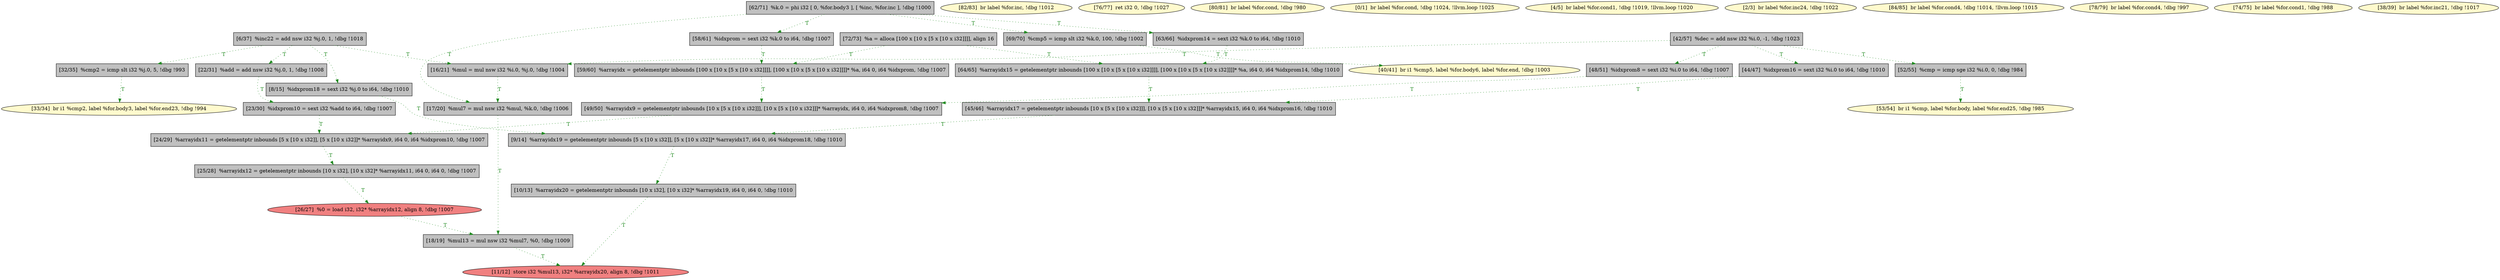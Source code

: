 
digraph G {


node140 [fillcolor=grey,label="[25/28]  %arrayidx12 = getelementptr inbounds [10 x i32], [10 x i32]* %arrayidx11, i64 0, i64 0, !dbg !1007",shape=rectangle,style=filled ]
node139 [fillcolor=grey,label="[23/30]  %idxprom10 = sext i32 %add to i64, !dbg !1007",shape=rectangle,style=filled ]
node137 [fillcolor=grey,label="[59/60]  %arrayidx = getelementptr inbounds [100 x [10 x [5 x [10 x i32]]]], [100 x [10 x [5 x [10 x i32]]]]* %a, i64 0, i64 %idxprom, !dbg !1007",shape=rectangle,style=filled ]
node116 [fillcolor=grey,label="[58/61]  %idxprom = sext i32 %k.0 to i64, !dbg !1007",shape=rectangle,style=filled ]
node133 [fillcolor=lemonchiffon,label="[40/41]  br i1 %cmp5, label %for.body6, label %for.end, !dbg !1003",shape=ellipse,style=filled ]
node115 [fillcolor=grey,label="[64/65]  %arrayidx15 = getelementptr inbounds [100 x [10 x [5 x [10 x i32]]]], [100 x [10 x [5 x [10 x i32]]]]* %a, i64 0, i64 %idxprom14, !dbg !1010",shape=rectangle,style=filled ]
node114 [fillcolor=lemonchiffon,label="[53/54]  br i1 %cmp, label %for.body, label %for.end25, !dbg !985",shape=ellipse,style=filled ]
node109 [fillcolor=lemonchiffon,label="[82/83]  br label %for.inc, !dbg !1012",shape=ellipse,style=filled ]
node113 [fillcolor=grey,label="[22/31]  %add = add nsw i32 %j.0, 1, !dbg !1008",shape=rectangle,style=filled ]
node106 [fillcolor=grey,label="[24/29]  %arrayidx11 = getelementptr inbounds [5 x [10 x i32]], [5 x [10 x i32]]* %arrayidx9, i64 0, i64 %idxprom10, !dbg !1007",shape=rectangle,style=filled ]
node112 [fillcolor=grey,label="[17/20]  %mul7 = mul nsw i32 %mul, %k.0, !dbg !1006",shape=rectangle,style=filled ]
node103 [fillcolor=lemonchiffon,label="[76/77]  ret i32 0, !dbg !1027",shape=ellipse,style=filled ]
node121 [fillcolor=grey,label="[63/66]  %idxprom14 = sext i32 %k.0 to i64, !dbg !1010",shape=rectangle,style=filled ]
node111 [fillcolor=grey,label="[62/71]  %k.0 = phi i32 [ 0, %for.body3 ], [ %inc, %for.inc ], !dbg !1000",shape=rectangle,style=filled ]
node107 [fillcolor=lemonchiffon,label="[80/81]  br label %for.cond, !dbg !980",shape=ellipse,style=filled ]
node108 [fillcolor=grey,label="[8/15]  %idxprom18 = sext i32 %j.0 to i64, !dbg !1010",shape=rectangle,style=filled ]
node102 [fillcolor=grey,label="[18/19]  %mul13 = mul nsw i32 %mul7, %0, !dbg !1009",shape=rectangle,style=filled ]
node126 [fillcolor=grey,label="[45/46]  %arrayidx17 = getelementptr inbounds [10 x [5 x [10 x i32]]], [10 x [5 x [10 x i32]]]* %arrayidx15, i64 0, i64 %idxprom16, !dbg !1010",shape=rectangle,style=filled ]
node110 [fillcolor=grey,label="[72/73]  %a = alloca [100 x [10 x [5 x [10 x i32]]]], align 16",shape=rectangle,style=filled ]
node135 [fillcolor=grey,label="[6/37]  %inc22 = add nsw i32 %j.0, 1, !dbg !1018",shape=rectangle,style=filled ]
node101 [fillcolor=grey,label="[9/14]  %arrayidx19 = getelementptr inbounds [5 x [10 x i32]], [5 x [10 x i32]]* %arrayidx17, i64 0, i64 %idxprom18, !dbg !1010",shape=rectangle,style=filled ]
node105 [fillcolor=lemonchiffon,label="[0/1]  br label %for.cond, !dbg !1024, !llvm.loop !1025",shape=ellipse,style=filled ]
node131 [fillcolor=grey,label="[49/50]  %arrayidx9 = getelementptr inbounds [10 x [5 x [10 x i32]]], [10 x [5 x [10 x i32]]]* %arrayidx, i64 0, i64 %idxprom8, !dbg !1007",shape=rectangle,style=filled ]
node118 [fillcolor=lemonchiffon,label="[4/5]  br label %for.cond1, !dbg !1019, !llvm.loop !1020",shape=ellipse,style=filled ]
node119 [fillcolor=grey,label="[16/21]  %mul = mul nsw i32 %i.0, %j.0, !dbg !1004",shape=rectangle,style=filled ]
node117 [fillcolor=lemonchiffon,label="[2/3]  br label %for.inc24, !dbg !1022",shape=ellipse,style=filled ]
node120 [fillcolor=grey,label="[42/57]  %dec = add nsw i32 %i.0, -1, !dbg !1023",shape=rectangle,style=filled ]
node138 [fillcolor=lemonchiffon,label="[33/34]  br i1 %cmp2, label %for.body3, label %for.end23, !dbg !994",shape=ellipse,style=filled ]
node123 [fillcolor=grey,label="[69/70]  %cmp5 = icmp slt i32 %k.0, 100, !dbg !1002",shape=rectangle,style=filled ]
node124 [fillcolor=lightcoral,label="[11/12]  store i32 %mul13, i32* %arrayidx20, align 8, !dbg !1011",shape=ellipse,style=filled ]
node125 [fillcolor=lemonchiffon,label="[84/85]  br label %for.cond4, !dbg !1014, !llvm.loop !1015",shape=ellipse,style=filled ]
node129 [fillcolor=grey,label="[52/55]  %cmp = icmp sge i32 %i.0, 0, !dbg !984",shape=rectangle,style=filled ]
node130 [fillcolor=grey,label="[48/51]  %idxprom8 = sext i32 %i.0 to i64, !dbg !1007",shape=rectangle,style=filled ]
node136 [fillcolor=grey,label="[32/35]  %cmp2 = icmp slt i32 %j.0, 5, !dbg !993",shape=rectangle,style=filled ]
node127 [fillcolor=lemonchiffon,label="[78/79]  br label %for.cond4, !dbg !997",shape=ellipse,style=filled ]
node128 [fillcolor=lemonchiffon,label="[74/75]  br label %for.cond1, !dbg !988",shape=ellipse,style=filled ]
node104 [fillcolor=lightcoral,label="[26/27]  %0 = load i32, i32* %arrayidx12, align 8, !dbg !1007",shape=ellipse,style=filled ]
node132 [fillcolor=grey,label="[44/47]  %idxprom16 = sext i32 %i.0 to i64, !dbg !1010",shape=rectangle,style=filled ]
node122 [fillcolor=lemonchiffon,label="[38/39]  br label %for.inc21, !dbg !1017",shape=ellipse,style=filled ]
node134 [fillcolor=grey,label="[10/13]  %arrayidx20 = getelementptr inbounds [10 x i32], [10 x i32]* %arrayidx19, i64 0, i64 0, !dbg !1010",shape=rectangle,style=filled ]

node112->node102 [style=dotted,color=forestgreen,label="T",fontcolor=forestgreen ]
node131->node106 [style=dotted,color=forestgreen,label="T",fontcolor=forestgreen ]
node111->node123 [style=dotted,color=forestgreen,label="T",fontcolor=forestgreen ]
node104->node102 [style=dotted,color=forestgreen,label="T",fontcolor=forestgreen ]
node120->node130 [style=dotted,color=forestgreen,label="T",fontcolor=forestgreen ]
node134->node124 [style=dotted,color=forestgreen,label="T",fontcolor=forestgreen ]
node121->node115 [style=dotted,color=forestgreen,label="T",fontcolor=forestgreen ]
node116->node137 [style=dotted,color=forestgreen,label="T",fontcolor=forestgreen ]
node113->node139 [style=dotted,color=forestgreen,label="T",fontcolor=forestgreen ]
node108->node101 [style=dotted,color=forestgreen,label="T",fontcolor=forestgreen ]
node135->node119 [style=dotted,color=forestgreen,label="T",fontcolor=forestgreen ]
node111->node112 [style=dotted,color=forestgreen,label="T",fontcolor=forestgreen ]
node137->node131 [style=dotted,color=forestgreen,label="T",fontcolor=forestgreen ]
node135->node136 [style=dotted,color=forestgreen,label="T",fontcolor=forestgreen ]
node140->node104 [style=dotted,color=forestgreen,label="T",fontcolor=forestgreen ]
node111->node116 [style=dotted,color=forestgreen,label="T",fontcolor=forestgreen ]
node136->node138 [style=dotted,color=forestgreen,label="T",fontcolor=forestgreen ]
node101->node134 [style=dotted,color=forestgreen,label="T",fontcolor=forestgreen ]
node110->node115 [style=dotted,color=forestgreen,label="T",fontcolor=forestgreen ]
node110->node137 [style=dotted,color=forestgreen,label="T",fontcolor=forestgreen ]
node102->node124 [style=dotted,color=forestgreen,label="T",fontcolor=forestgreen ]
node139->node106 [style=dotted,color=forestgreen,label="T",fontcolor=forestgreen ]
node132->node126 [style=dotted,color=forestgreen,label="T",fontcolor=forestgreen ]
node135->node108 [style=dotted,color=forestgreen,label="T",fontcolor=forestgreen ]
node130->node131 [style=dotted,color=forestgreen,label="T",fontcolor=forestgreen ]
node111->node121 [style=dotted,color=forestgreen,label="T",fontcolor=forestgreen ]
node129->node114 [style=dotted,color=forestgreen,label="T",fontcolor=forestgreen ]
node120->node129 [style=dotted,color=forestgreen,label="T",fontcolor=forestgreen ]
node135->node113 [style=dotted,color=forestgreen,label="T",fontcolor=forestgreen ]
node106->node140 [style=dotted,color=forestgreen,label="T",fontcolor=forestgreen ]
node115->node126 [style=dotted,color=forestgreen,label="T",fontcolor=forestgreen ]
node123->node133 [style=dotted,color=forestgreen,label="T",fontcolor=forestgreen ]
node119->node112 [style=dotted,color=forestgreen,label="T",fontcolor=forestgreen ]
node120->node132 [style=dotted,color=forestgreen,label="T",fontcolor=forestgreen ]
node126->node101 [style=dotted,color=forestgreen,label="T",fontcolor=forestgreen ]
node120->node119 [style=dotted,color=forestgreen,label="T",fontcolor=forestgreen ]


}
